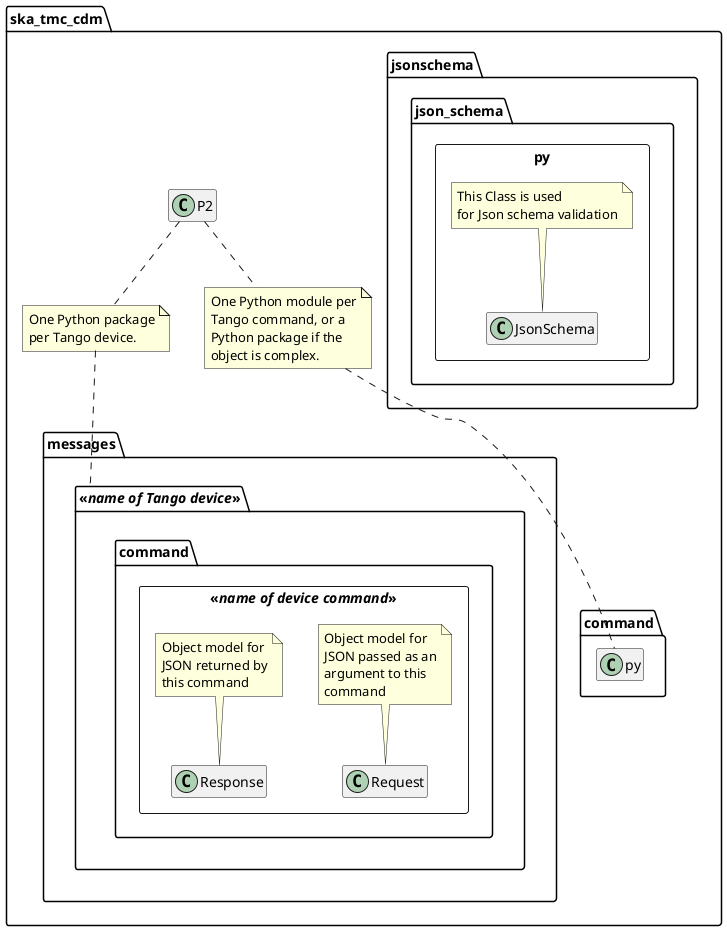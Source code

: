 @startuml
hide empty members


package ska_tmc_cdm {
	package messages {
		package "<<//name of Tango device//>>" as device {
			package "<<//name of device command//>>" as command.py <<Rectangle>> {
				class Request
				note top of Request
					Object model for
					JSON passed as an
					argument to this
					command
				end note

				class Response
				note top of Response
					Object model for
					JSON returned by
					this command
				end note
			}
		}
	}
  package jsonschema {
        package json_schema.py <<Rectangle>> {
            class JsonSchema {

                }
            note top of JsonSchema
               This Class is used
               for Json schema validation
            end note
        }
    }
	note as N1
		One Python package
		per Tango device.
	end note
	P2 .. N1
	N1 .. device

	note as N2
		One Python module per
		Tango command, or a
		Python package if the
		object is complex.
	end note
	P2 .. N2
	N2 .. command.py



}

@enduml